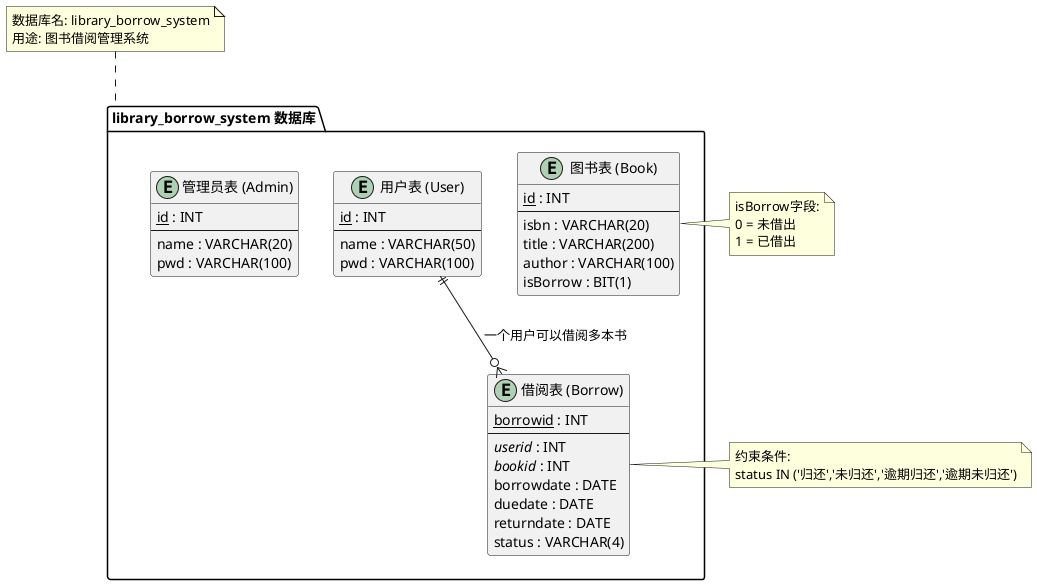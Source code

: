 @startuml 图书借阅系统ER图

!define PRIMARY_KEY(x) <u>x</u>
!define FOREIGN_KEY(x) <i>x</i>

package "library_borrow_system 数据库" {

  entity "用户表 (User)" as User {
    PRIMARY_KEY(id) : INT
    --
    name : VARCHAR(50)
    pwd : VARCHAR(100)
  }

  entity "管理员表 (Admin)" as Admin {
    PRIMARY_KEY(id) : INT
    --
    name : VARCHAR(20)
    pwd : VARCHAR(100)
  }

  entity "图书表 (Book)" as Book {
    PRIMARY_KEY(id) : INT
    --
    isbn : VARCHAR(20)
    title : VARCHAR(200)
    author : VARCHAR(100)
    isBorrow : BIT(1)
  }

  entity "借阅表 (Borrow)" as Borrow {
    PRIMARY_KEY(borrowid) : INT
    --
    FOREIGN_KEY(userid) : INT
    FOREIGN_KEY(bookid) : INT
    borrowdate : DATE
    duedate : DATE
    returndate : DATE
    status : VARCHAR(4)
  }

}

User ||--o{ Borrow : "一个用户可以借阅多本书"

note right of Borrow
  约束条件:
  status IN ('归还','未归还','逾期归还','逾期未归还')
end note

note right of Book
  isBorrow字段:
  0 = 未借出
  1 = 已借出
end note

note top of "library_borrow_system 数据库"
  数据库名: library_borrow_system
  用途: 图书借阅管理系统
end note

@enduml
